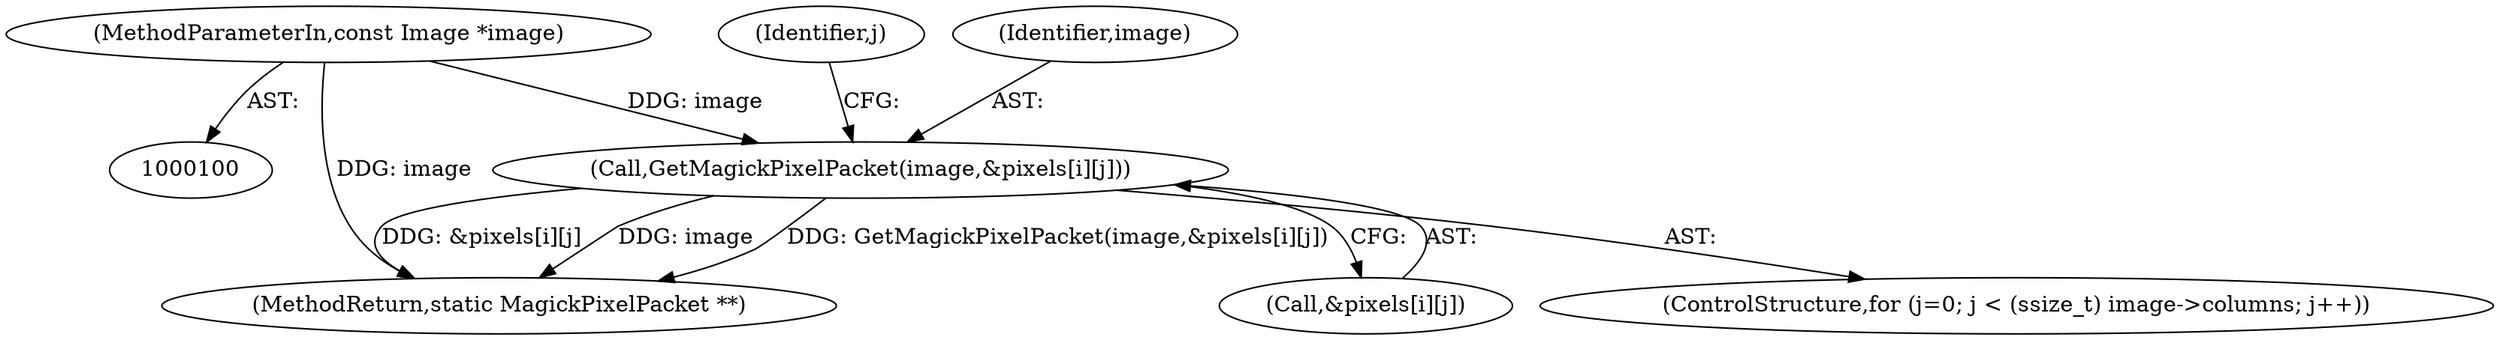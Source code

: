 digraph "0_ImageMagick6_5e409ae7a389cdf2ed17469303be3f3f21cec450@pointer" {
"1000192" [label="(Call,GetMagickPixelPacket(image,&pixels[i][j]))"];
"1000101" [label="(MethodParameterIn,const Image *image)"];
"1000191" [label="(Identifier,j)"];
"1000192" [label="(Call,GetMagickPixelPacket(image,&pixels[i][j]))"];
"1000179" [label="(ControlStructure,for (j=0; j < (ssize_t) image->columns; j++))"];
"1000202" [label="(MethodReturn,static MagickPixelPacket **)"];
"1000101" [label="(MethodParameterIn,const Image *image)"];
"1000193" [label="(Identifier,image)"];
"1000194" [label="(Call,&pixels[i][j])"];
"1000192" -> "1000179"  [label="AST: "];
"1000192" -> "1000194"  [label="CFG: "];
"1000193" -> "1000192"  [label="AST: "];
"1000194" -> "1000192"  [label="AST: "];
"1000191" -> "1000192"  [label="CFG: "];
"1000192" -> "1000202"  [label="DDG: &pixels[i][j]"];
"1000192" -> "1000202"  [label="DDG: image"];
"1000192" -> "1000202"  [label="DDG: GetMagickPixelPacket(image,&pixels[i][j])"];
"1000101" -> "1000192"  [label="DDG: image"];
"1000101" -> "1000100"  [label="AST: "];
"1000101" -> "1000202"  [label="DDG: image"];
}
